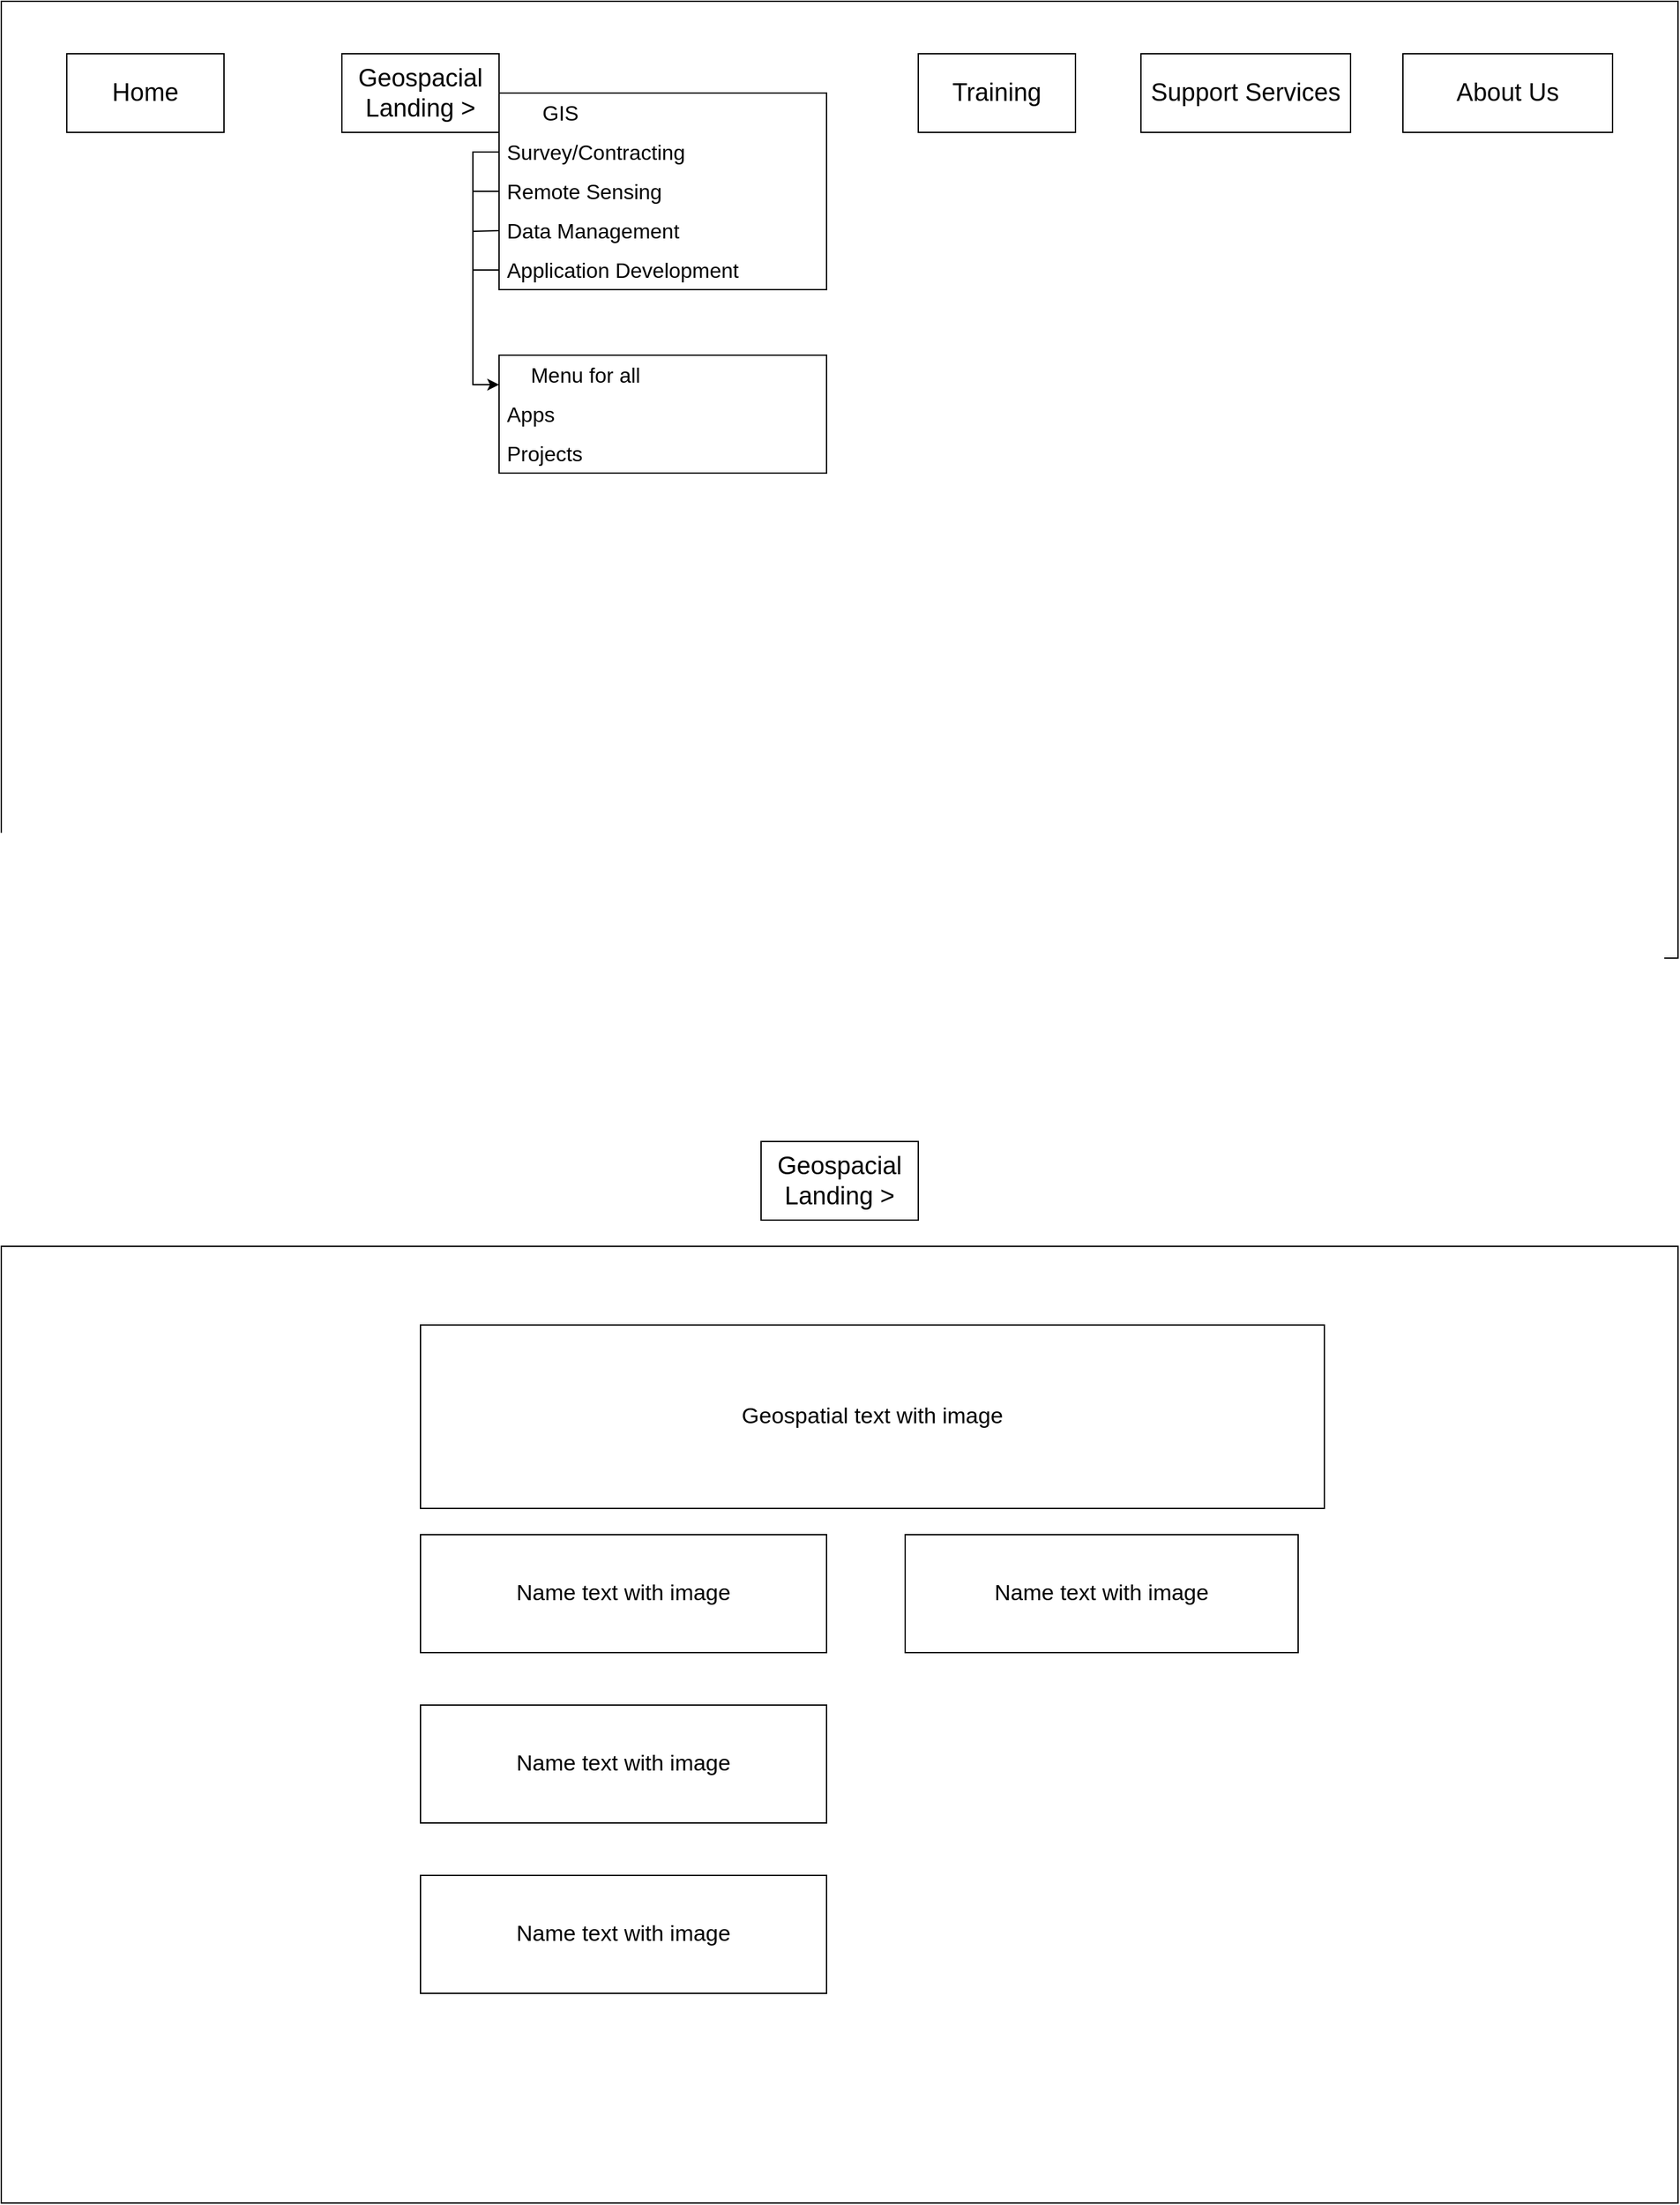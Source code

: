 <mxfile version="24.0.2" type="github">
  <diagram name="Page-1" id="w6Pe8GKEkhvot3tZcAZc">
    <mxGraphModel dx="2236" dy="1054" grid="1" gridSize="10" guides="1" tooltips="1" connect="1" arrows="1" fold="1" page="1" pageScale="1" pageWidth="850" pageHeight="1100" math="0" shadow="0">
      <root>
        <mxCell id="0" />
        <mxCell id="1" parent="0" />
        <mxCell id="1cdMpcuupWa2RAWfcW6Z-1" value="" style="rounded=0;whiteSpace=wrap;html=1;" parent="1" vertex="1">
          <mxGeometry x="220" y="50" width="1280" height="730" as="geometry" />
        </mxCell>
        <mxCell id="1cdMpcuupWa2RAWfcW6Z-3" value="" style="rounded=0;whiteSpace=wrap;html=1;" parent="1" vertex="1">
          <mxGeometry x="220" y="1000" width="1280" height="730" as="geometry" />
        </mxCell>
        <mxCell id="1cdMpcuupWa2RAWfcW6Z-4" value="&lt;font style=&quot;font-size: 19px;&quot;&gt;Support Services&lt;/font&gt;" style="rounded=0;whiteSpace=wrap;html=1;" parent="1" vertex="1">
          <mxGeometry x="1090" y="90" width="160" height="60" as="geometry" />
        </mxCell>
        <mxCell id="1cdMpcuupWa2RAWfcW6Z-5" value="&lt;font style=&quot;font-size: 19px;&quot;&gt;Home&lt;/font&gt;" style="rounded=0;whiteSpace=wrap;html=1;" parent="1" vertex="1">
          <mxGeometry x="270" y="90" width="120" height="60" as="geometry" />
        </mxCell>
        <mxCell id="1cdMpcuupWa2RAWfcW6Z-6" value="&lt;font style=&quot;font-size: 19px;&quot;&gt;Geospacial Landing &amp;gt;&lt;/font&gt;" style="rounded=0;whiteSpace=wrap;html=1;" parent="1" vertex="1">
          <mxGeometry x="480" y="90" width="120" height="60" as="geometry" />
        </mxCell>
        <mxCell id="1cdMpcuupWa2RAWfcW6Z-8" value="&amp;nbsp; &amp;nbsp; &amp;nbsp; &amp;nbsp;GIS" style="swimlane;fontStyle=0;childLayout=stackLayout;horizontal=1;startSize=30;horizontalStack=0;resizeParent=1;resizeParentMax=0;resizeLast=0;collapsible=1;marginBottom=0;whiteSpace=wrap;html=1;fillColor=default;swimlaneLine=0;align=left;fontSize=16;" parent="1" vertex="1">
          <mxGeometry x="600" y="120" width="250" height="150" as="geometry" />
        </mxCell>
        <mxCell id="mw3znr2qK6oq0vp47ZQH-12" style="edgeStyle=orthogonalEdgeStyle;rounded=0;orthogonalLoop=1;jettySize=auto;html=1;exitX=0;exitY=0.5;exitDx=0;exitDy=0;endArrow=none;endFill=0;" edge="1" parent="1cdMpcuupWa2RAWfcW6Z-8" source="1cdMpcuupWa2RAWfcW6Z-10">
          <mxGeometry relative="1" as="geometry">
            <mxPoint x="-20" y="90" as="targetPoint" />
          </mxGeometry>
        </mxCell>
        <mxCell id="1cdMpcuupWa2RAWfcW6Z-10" value="Survey/Contracting" style="text;strokeColor=none;fillColor=none;align=left;verticalAlign=middle;spacingLeft=4;spacingRight=4;overflow=hidden;points=[[0,0.5],[1,0.5]];portConstraint=eastwest;rotatable=0;whiteSpace=wrap;html=1;fontSize=16;" parent="1cdMpcuupWa2RAWfcW6Z-8" vertex="1">
          <mxGeometry y="30" width="250" height="30" as="geometry" />
        </mxCell>
        <mxCell id="mw3znr2qK6oq0vp47ZQH-11" style="edgeStyle=orthogonalEdgeStyle;rounded=0;orthogonalLoop=1;jettySize=auto;html=1;exitX=0;exitY=0.5;exitDx=0;exitDy=0;endArrow=none;endFill=0;" edge="1" parent="1cdMpcuupWa2RAWfcW6Z-8" source="1cdMpcuupWa2RAWfcW6Z-9">
          <mxGeometry relative="1" as="geometry">
            <mxPoint x="-20" y="130" as="targetPoint" />
          </mxGeometry>
        </mxCell>
        <mxCell id="1cdMpcuupWa2RAWfcW6Z-9" value="Remote Sensing" style="text;strokeColor=none;fillColor=none;align=left;verticalAlign=middle;spacingLeft=4;spacingRight=4;overflow=hidden;points=[[0,0.5],[1,0.5]];portConstraint=eastwest;rotatable=0;whiteSpace=wrap;html=1;fontSize=16;" parent="1cdMpcuupWa2RAWfcW6Z-8" vertex="1">
          <mxGeometry y="60" width="250" height="30" as="geometry" />
        </mxCell>
        <mxCell id="1cdMpcuupWa2RAWfcW6Z-11" value="Data Management" style="text;strokeColor=none;fillColor=none;align=left;verticalAlign=middle;spacingLeft=4;spacingRight=4;overflow=hidden;points=[[0,0.5],[1,0.5]];portConstraint=eastwest;rotatable=0;whiteSpace=wrap;html=1;fontSize=16;" parent="1cdMpcuupWa2RAWfcW6Z-8" vertex="1">
          <mxGeometry y="90" width="250" height="30" as="geometry" />
        </mxCell>
        <mxCell id="mw3znr2qK6oq0vp47ZQH-2" value="Application Development" style="text;strokeColor=none;fillColor=none;align=left;verticalAlign=middle;spacingLeft=4;spacingRight=4;overflow=hidden;points=[[0,0.5],[1,0.5]];portConstraint=eastwest;rotatable=0;whiteSpace=wrap;html=1;fontSize=16;" vertex="1" parent="1cdMpcuupWa2RAWfcW6Z-8">
          <mxGeometry y="120" width="250" height="30" as="geometry" />
        </mxCell>
        <mxCell id="1cdMpcuupWa2RAWfcW6Z-12" value="&lt;font style=&quot;font-size: 19px;&quot;&gt;Training&lt;/font&gt;" style="rounded=0;whiteSpace=wrap;html=1;" parent="1" vertex="1">
          <mxGeometry x="920" y="90" width="120" height="60" as="geometry" />
        </mxCell>
        <mxCell id="1cdMpcuupWa2RAWfcW6Z-13" value="&lt;font style=&quot;font-size: 19px;&quot;&gt;About Us&lt;/font&gt;" style="rounded=0;whiteSpace=wrap;html=1;" parent="1" vertex="1">
          <mxGeometry x="1290" y="90" width="160" height="60" as="geometry" />
        </mxCell>
        <mxCell id="mw3znr2qK6oq0vp47ZQH-3" value="&amp;nbsp; &amp;nbsp; &amp;nbsp;Menu for all" style="swimlane;fontStyle=0;childLayout=stackLayout;horizontal=1;startSize=30;horizontalStack=0;resizeParent=1;resizeParentMax=0;resizeLast=0;collapsible=1;marginBottom=0;whiteSpace=wrap;html=1;fillColor=default;swimlaneLine=0;align=left;fontSize=16;" vertex="1" parent="1">
          <mxGeometry x="600" y="320" width="250" height="90" as="geometry" />
        </mxCell>
        <mxCell id="mw3znr2qK6oq0vp47ZQH-4" value="Apps" style="text;strokeColor=none;fillColor=none;align=left;verticalAlign=middle;spacingLeft=4;spacingRight=4;overflow=hidden;points=[[0,0.5],[1,0.5]];portConstraint=eastwest;rotatable=0;whiteSpace=wrap;html=1;fontSize=16;" vertex="1" parent="mw3znr2qK6oq0vp47ZQH-3">
          <mxGeometry y="30" width="250" height="30" as="geometry" />
        </mxCell>
        <mxCell id="mw3znr2qK6oq0vp47ZQH-5" value="Projects" style="text;strokeColor=none;fillColor=none;align=left;verticalAlign=middle;spacingLeft=4;spacingRight=4;overflow=hidden;points=[[0,0.5],[1,0.5]];portConstraint=eastwest;rotatable=0;whiteSpace=wrap;html=1;fontSize=16;" vertex="1" parent="mw3znr2qK6oq0vp47ZQH-3">
          <mxGeometry y="60" width="250" height="30" as="geometry" />
        </mxCell>
        <mxCell id="mw3znr2qK6oq0vp47ZQH-9" style="edgeStyle=orthogonalEdgeStyle;rounded=0;orthogonalLoop=1;jettySize=auto;html=1;exitX=0;exitY=0.5;exitDx=0;exitDy=0;entryX=0;entryY=0.25;entryDx=0;entryDy=0;" edge="1" parent="1" source="mw3znr2qK6oq0vp47ZQH-2" target="mw3znr2qK6oq0vp47ZQH-3">
          <mxGeometry relative="1" as="geometry" />
        </mxCell>
        <mxCell id="mw3znr2qK6oq0vp47ZQH-10" style="edgeStyle=orthogonalEdgeStyle;rounded=0;orthogonalLoop=1;jettySize=auto;html=1;exitX=0;exitY=0.5;exitDx=0;exitDy=0;endArrow=none;endFill=0;" edge="1" parent="1">
          <mxGeometry relative="1" as="geometry">
            <mxPoint x="580" y="320" as="targetPoint" />
            <mxPoint x="600" y="225" as="sourcePoint" />
          </mxGeometry>
        </mxCell>
        <mxCell id="mw3znr2qK6oq0vp47ZQH-13" value="&lt;font style=&quot;font-size: 19px;&quot;&gt;Geospacial Landing &amp;gt;&lt;/font&gt;" style="rounded=0;whiteSpace=wrap;html=1;" vertex="1" parent="1">
          <mxGeometry x="800" y="920" width="120" height="60" as="geometry" />
        </mxCell>
        <mxCell id="mw3znr2qK6oq0vp47ZQH-14" value="&lt;font style=&quot;font-size: 17px;&quot;&gt;Geospatial text with image&lt;/font&gt;" style="rounded=0;whiteSpace=wrap;html=1;" vertex="1" parent="1">
          <mxGeometry x="540" y="1060" width="690" height="140" as="geometry" />
        </mxCell>
        <mxCell id="mw3znr2qK6oq0vp47ZQH-15" value="&lt;font style=&quot;font-size: 17px;&quot;&gt;Name text with image&lt;/font&gt;" style="rounded=0;whiteSpace=wrap;html=1;" vertex="1" parent="1">
          <mxGeometry x="540" y="1220" width="310" height="90" as="geometry" />
        </mxCell>
        <mxCell id="mw3znr2qK6oq0vp47ZQH-20" value="&lt;font style=&quot;font-size: 17px;&quot;&gt;Name text with image&lt;/font&gt;" style="rounded=0;whiteSpace=wrap;html=1;" vertex="1" parent="1">
          <mxGeometry x="540" y="1350" width="310" height="90" as="geometry" />
        </mxCell>
        <mxCell id="mw3znr2qK6oq0vp47ZQH-21" value="&lt;font style=&quot;font-size: 17px;&quot;&gt;Name text with image&lt;/font&gt;" style="rounded=0;whiteSpace=wrap;html=1;" vertex="1" parent="1">
          <mxGeometry x="540" y="1480" width="310" height="90" as="geometry" />
        </mxCell>
        <mxCell id="mw3znr2qK6oq0vp47ZQH-22" value="&lt;font style=&quot;font-size: 17px;&quot;&gt;Name text with image&lt;/font&gt;" style="rounded=0;whiteSpace=wrap;html=1;" vertex="1" parent="1">
          <mxGeometry x="910" y="1220" width="300" height="90" as="geometry" />
        </mxCell>
      </root>
    </mxGraphModel>
  </diagram>
</mxfile>
